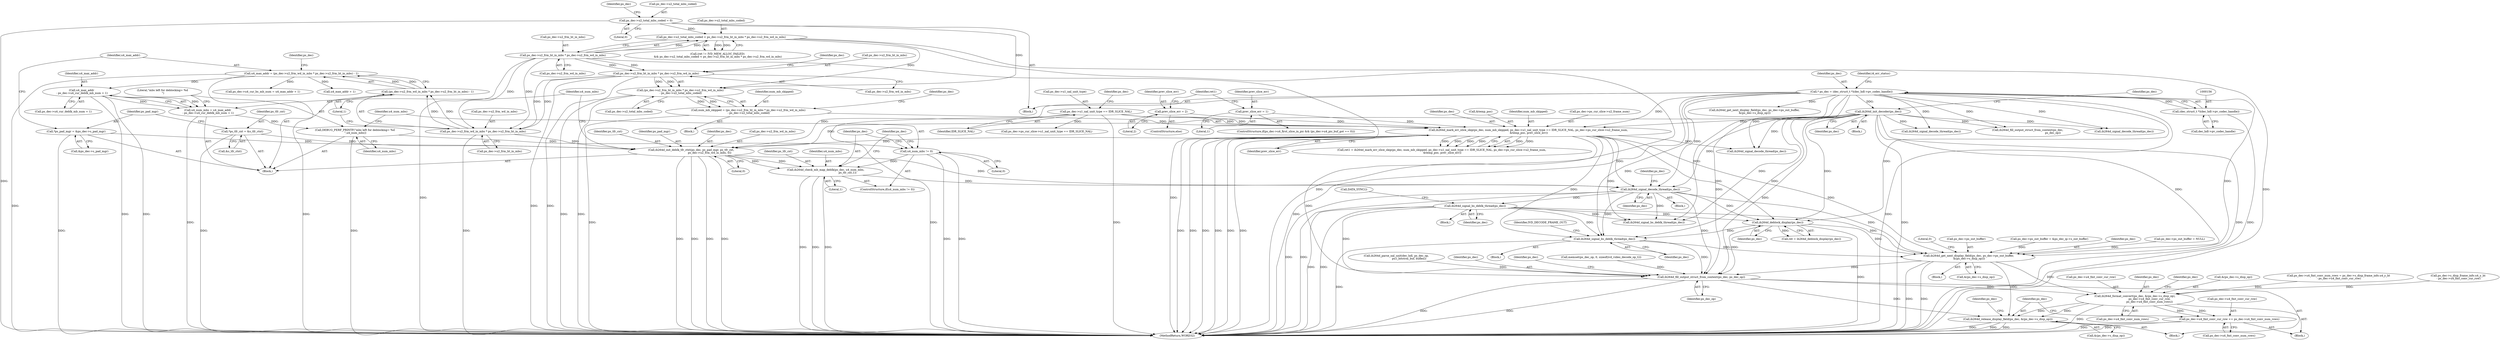 digraph "0_Android_7554755536019e439433c515eeb44e701fb3bfb2@API" {
"1001980" [label="(Call,ih264d_signal_bs_deblk_thread(ps_dec))"];
"1000896" [label="(Call,ih264d_init_decoder(ps_dec))"];
"1000153" [label="(Call,* ps_dec = (dec_struct_t *)(dec_hdl->pv_codec_handle))"];
"1000155" [label="(Call,(dec_struct_t *)(dec_hdl->pv_codec_handle))"];
"1001858" [label="(Call,ih264d_deblock_display(ps_dec))"];
"1001694" [label="(Call,ih264d_signal_decode_thread(ps_dec))"];
"1001684" [label="(Call,ih264d_check_mb_map_deblk(ps_dec, u4_num_mbs,\n                                                   ps_tfr_cxt,1))"];
"1001660" [label="(Call,ih264d_init_deblk_tfr_ctxt(ps_dec, ps_pad_mgr, ps_tfr_cxt,\n                                           ps_dec->u2_frm_wd_in_mbs, 0))"];
"1001523" [label="(Call,ih264d_mark_err_slice_skip(ps_dec, num_mb_skipped, ps_dec->u1_nal_unit_type == IDR_SLICE_NAL, ps_dec->ps_cur_slice->u2_frame_num,\n &temp_poc, prev_slice_err))"];
"1001491" [label="(Call,num_mb_skipped = (ps_dec->u2_frm_ht_in_mbs * ps_dec->u2_frm_wd_in_mbs)\n - ps_dec->u2_total_mbs_coded)"];
"1001493" [label="(Call,(ps_dec->u2_frm_ht_in_mbs * ps_dec->u2_frm_wd_in_mbs)\n - ps_dec->u2_total_mbs_coded)"];
"1001494" [label="(Call,ps_dec->u2_frm_ht_in_mbs * ps_dec->u2_frm_wd_in_mbs)"];
"1001479" [label="(Call,ps_dec->u2_frm_ht_in_mbs * ps_dec->u2_frm_wd_in_mbs)"];
"1001475" [label="(Call,ps_dec->u2_total_mbs_coded < ps_dec->u2_frm_ht_in_mbs * ps_dec->u2_frm_wd_in_mbs)"];
"1000908" [label="(Call,ps_dec->u2_total_mbs_coded = 0)"];
"1001526" [label="(Call,ps_dec->u1_nal_unit_type == IDR_SLICE_NAL)"];
"1001518" [label="(Call,prev_slice_err = 2)"];
"1001514" [label="(Call,prev_slice_err = 1)"];
"1001636" [label="(Call,*ps_pad_mgr = &ps_dec->s_pad_mgr)"];
"1001631" [label="(Call,*ps_tfr_cxt = &s_tfr_ctxt)"];
"1001645" [label="(Call,ps_dec->u2_frm_wd_in_mbs * ps_dec->u2_frm_ht_in_mbs)"];
"1001681" [label="(Call,u4_num_mbs != 0)"];
"1001677" [label="(Call,DEBUG_PERF_PRINTF(\"mbs left for deblocking= %d \n\",u4_num_mbs))"];
"1001668" [label="(Call,u4_num_mbs = u4_max_addr\n - ps_dec->u4_cur_deblk_mb_num + 1)"];
"1001670" [label="(Call,u4_max_addr\n - ps_dec->u4_cur_deblk_mb_num + 1)"];
"1001642" [label="(Call,u4_max_addr = (ps_dec->u2_frm_wd_in_mbs * ps_dec->u2_frm_ht_in_mbs) - 1)"];
"1001644" [label="(Call,(ps_dec->u2_frm_wd_in_mbs * ps_dec->u2_frm_ht_in_mbs) - 1)"];
"1001703" [label="(Call,ih264d_signal_bs_deblk_thread(ps_dec))"];
"1001994" [label="(Call,ih264d_get_next_display_field(ps_dec, ps_dec->ps_out_buffer,\n &(ps_dec->s_disp_op)))"];
"1002022" [label="(Call,ih264d_fill_output_struct_from_context(ps_dec, ps_dec_op))"];
"1002053" [label="(Call,ih264d_format_convert(ps_dec, &(ps_dec->s_disp_op),\n                                  ps_dec->u4_fmt_conv_cur_row,\n                                  ps_dec->u4_fmt_conv_num_rows))"];
"1002065" [label="(Call,ps_dec->u4_fmt_conv_cur_row += ps_dec->u4_fmt_conv_num_rows)"];
"1002072" [label="(Call,ih264d_release_display_field(ps_dec, &(ps_dec->s_disp_op)))"];
"1001681" [label="(Call,u4_num_mbs != 0)"];
"1001993" [label="(Block,)"];
"1001471" [label="(Call,(ret != IVD_MEM_ALLOC_FAILED)\n && ps_dec->u2_total_mbs_coded < ps_dec->u2_frm_ht_in_mbs * ps_dec->u2_frm_wd_in_mbs)"];
"1001652" [label="(Literal,1)"];
"1001981" [label="(Identifier,ps_dec)"];
"1001858" [label="(Call,ih264d_deblock_display(ps_dec))"];
"1002069" [label="(Call,ps_dec->u4_fmt_conv_num_rows)"];
"1002073" [label="(Identifier,ps_dec)"];
"1000157" [label="(Call,dec_hdl->pv_codec_handle)"];
"1001502" [label="(Identifier,ps_dec)"];
"1001286" [label="(Call,ih264d_parse_nal_unit(dec_hdl, ps_dec_op,\n                              pu1_bitstrm_buf, buflen))"];
"1001663" [label="(Identifier,ps_tfr_cxt)"];
"1001886" [label="(Call,ps_dec->ps_cur_slice->u1_nal_unit_type == IDR_SLICE_NAL)"];
"1001683" [label="(Literal,0)"];
"1001685" [label="(Identifier,ps_dec)"];
"1001538" [label="(Identifier,prev_slice_err)"];
"1001491" [label="(Call,num_mb_skipped = (ps_dec->u2_frm_ht_in_mbs * ps_dec->u2_frm_wd_in_mbs)\n - ps_dec->u2_total_mbs_coded)"];
"1001662" [label="(Identifier,ps_pad_mgr)"];
"1002022" [label="(Call,ih264d_fill_output_struct_from_context(ps_dec, ps_dec_op))"];
"1001514" [label="(Call,prev_slice_err = 1)"];
"1001980" [label="(Call,ih264d_signal_bs_deblk_thread(ps_dec))"];
"1002074" [label="(Call,&(ps_dec->s_disp_op))"];
"1001637" [label="(Identifier,ps_pad_mgr)"];
"1001520" [label="(Literal,2)"];
"1000713" [label="(Call,ih264d_get_next_display_field(ps_dec, ps_dec->ps_out_buffer,\n &(ps_dec->s_disp_op)))"];
"1001492" [label="(Identifier,num_mb_skipped)"];
"1001670" [label="(Call,u4_max_addr\n - ps_dec->u4_cur_deblk_mb_num + 1)"];
"1001571" [label="(Call,ih264d_signal_decode_thread(ps_dec))"];
"1001677" [label="(Call,DEBUG_PERF_PRINTF(\"mbs left for deblocking= %d \n\",u4_num_mbs))"];
"1001521" [label="(Call,ret1 = ih264d_mark_err_slice_skip(ps_dec, num_mb_skipped, ps_dec->u1_nal_unit_type == IDR_SLICE_NAL, ps_dec->ps_cur_slice->u2_frame_num,\n &temp_poc, prev_slice_err))"];
"1001687" [label="(Identifier,ps_tfr_cxt)"];
"1001680" [label="(ControlStructure,if(u4_num_mbs != 0))"];
"1001398" [label="(Call,ih264d_signal_decode_thread(ps_dec))"];
"1001480" [label="(Call,ps_dec->u2_frm_ht_in_mbs)"];
"1000155" [label="(Call,(dec_struct_t *)(dec_hdl->pv_codec_handle))"];
"1001979" [label="(Block,)"];
"1001856" [label="(Call,ret = ih264d_deblock_display(ps_dec))"];
"1001248" [label="(Call,ih264d_fill_output_struct_from_context(ps_dec,\n                                                           ps_dec_op))"];
"1001653" [label="(Call,ps_dec->u4_cur_bs_mb_num = u4_max_addr + 1)"];
"1001524" [label="(Identifier,ps_dec)"];
"1001695" [label="(Identifier,ps_dec)"];
"1001495" [label="(Call,ps_dec->u2_frm_ht_in_mbs)"];
"1001671" [label="(Identifier,u4_max_addr)"];
"1001643" [label="(Identifier,u4_max_addr)"];
"1002067" [label="(Identifier,ps_dec)"];
"1001501" [label="(Call,ps_dec->u2_total_mbs_coded)"];
"1001632" [label="(Identifier,ps_tfr_cxt)"];
"1002062" [label="(Call,ps_dec->u4_fmt_conv_num_rows)"];
"1001684" [label="(Call,ih264d_check_mb_map_deblk(ps_dec, u4_num_mbs,\n                                                   ps_tfr_cxt,1))"];
"1001645" [label="(Call,ps_dec->u2_frm_wd_in_mbs * ps_dec->u2_frm_ht_in_mbs)"];
"1002005" [label="(Literal,0)"];
"1001523" [label="(Call,ih264d_mark_err_slice_skip(ps_dec, num_mb_skipped, ps_dec->u1_nal_unit_type == IDR_SLICE_NAL, ps_dec->ps_cur_slice->u2_frame_num,\n &temp_poc, prev_slice_err))"];
"1001498" [label="(Call,ps_dec->u2_frm_wd_in_mbs)"];
"1001494" [label="(Call,ps_dec->u2_frm_ht_in_mbs * ps_dec->u2_frm_wd_in_mbs)"];
"1001694" [label="(Call,ih264d_signal_decode_thread(ps_dec))"];
"1001672" [label="(Call,ps_dec->u4_cur_deblk_mb_num + 1)"];
"1001667" [label="(Literal,0)"];
"1000153" [label="(Call,* ps_dec = (dec_struct_t *)(dec_hdl->pv_codec_handle))"];
"1001702" [label="(Block,)"];
"1000908" [label="(Call,ps_dec->u2_total_mbs_coded = 0)"];
"1000915" [label="(Identifier,ps_dec)"];
"1000896" [label="(Call,ih264d_init_decoder(ps_dec))"];
"1001686" [label="(Identifier,u4_num_mbs)"];
"1001660" [label="(Call,ih264d_init_deblk_tfr_ctxt(ps_dec, ps_pad_mgr, ps_tfr_cxt,\n                                           ps_dec->u2_frm_wd_in_mbs, 0))"];
"1001517" [label="(ControlStructure,else)"];
"1001486" [label="(Block,)"];
"1001476" [label="(Call,ps_dec->u2_total_mbs_coded)"];
"1000154" [label="(Identifier,ps_dec)"];
"1000900" [label="(Identifier,ps_dec)"];
"1001519" [label="(Identifier,prev_slice_err)"];
"1002023" [label="(Identifier,ps_dec)"];
"1001642" [label="(Call,u4_max_addr = (ps_dec->u2_frm_wd_in_mbs * ps_dec->u2_frm_ht_in_mbs) - 1)"];
"1002024" [label="(Identifier,ps_dec_op)"];
"1001475" [label="(Call,ps_dec->u2_total_mbs_coded < ps_dec->u2_frm_ht_in_mbs * ps_dec->u2_frm_wd_in_mbs)"];
"1001644" [label="(Call,(ps_dec->u2_frm_wd_in_mbs * ps_dec->u2_frm_ht_in_mbs) - 1)"];
"1000151" [label="(Block,)"];
"1001859" [label="(Identifier,ps_dec)"];
"1001699" [label="(Identifier,ps_dec)"];
"1001705" [label="(Call,DATA_SYNC())"];
"1001518" [label="(Call,prev_slice_err = 2)"];
"1001633" [label="(Call,&s_tfr_ctxt)"];
"1002066" [label="(Call,ps_dec->u4_fmt_conv_cur_row)"];
"1001526" [label="(Call,ps_dec->u1_nal_unit_type == IDR_SLICE_NAL)"];
"1001661" [label="(Identifier,ps_dec)"];
"1001516" [label="(Literal,1)"];
"1001704" [label="(Identifier,ps_dec)"];
"1002072" [label="(Call,ih264d_release_display_field(ps_dec, &(ps_dec->s_disp_op)))"];
"1002055" [label="(Call,&(ps_dec->s_disp_op))"];
"1001533" [label="(Identifier,ps_dec)"];
"1002028" [label="(Identifier,ps_dec)"];
"1001657" [label="(Call,u4_max_addr + 1)"];
"1001994" [label="(Call,ih264d_get_next_display_field(ps_dec, ps_dec->ps_out_buffer,\n &(ps_dec->s_disp_op)))"];
"1001703" [label="(Call,ih264d_signal_bs_deblk_thread(ps_dec))"];
"1001688" [label="(Literal,1)"];
"1002082" [label="(Identifier,ps_dec)"];
"1001507" [label="(Identifier,ps_dec)"];
"1001679" [label="(Identifier,u4_num_mbs)"];
"1001646" [label="(Call,ps_dec->u2_frm_wd_in_mbs)"];
"1002040" [label="(Call,ps_dec->u4_fmt_conv_num_rows = ps_dec->s_disp_frame_info.u4_y_ht\n - ps_dec->u4_fmt_conv_cur_row)"];
"1001527" [label="(Call,ps_dec->u1_nal_unit_type)"];
"1001493" [label="(Call,(ps_dec->u2_frm_ht_in_mbs * ps_dec->u2_frm_wd_in_mbs)\n - ps_dec->u2_total_mbs_coded)"];
"1001986" [label="(Identifier,IVD_DECODE_FRAME_OUT)"];
"1001678" [label="(Literal,\"mbs left for deblocking= %d \n\")"];
"1001631" [label="(Call,*ps_tfr_cxt = &s_tfr_ctxt)"];
"1001802" [label="(Call,ih264d_signal_bs_deblk_thread(ps_dec))"];
"1001536" [label="(Call,&temp_poc)"];
"1001664" [label="(Call,ps_dec->u2_frm_wd_in_mbs)"];
"1000912" [label="(Literal,0)"];
"1001996" [label="(Call,ps_dec->ps_out_buffer)"];
"1002065" [label="(Call,ps_dec->u4_fmt_conv_cur_row += ps_dec->u4_fmt_conv_num_rows)"];
"1002044" [label="(Call,ps_dec->s_disp_frame_info.u4_y_ht\n - ps_dec->u4_fmt_conv_cur_row)"];
"1001668" [label="(Call,u4_num_mbs = u4_max_addr\n - ps_dec->u4_cur_deblk_mb_num + 1)"];
"1002142" [label="(MethodReturn,WORD32)"];
"1000324" [label="(Call,ps_dec->ps_out_buffer = &ps_dec_ip->s_out_buffer)"];
"1001636" [label="(Call,*ps_pad_mgr = &ps_dec->s_pad_mgr)"];
"1001515" [label="(Identifier,prev_slice_err)"];
"1001999" [label="(Call,&(ps_dec->s_disp_op))"];
"1000162" [label="(Identifier,i4_err_status)"];
"1001479" [label="(Call,ps_dec->u2_frm_ht_in_mbs * ps_dec->u2_frm_wd_in_mbs)"];
"1001522" [label="(Identifier,ret1)"];
"1001184" [label="(Call,ih264d_signal_decode_thread(ps_dec))"];
"1000897" [label="(Identifier,ps_dec)"];
"1001995" [label="(Identifier,ps_dec)"];
"1001982" [label="(Block,)"];
"1001638" [label="(Call,&ps_dec->s_pad_mgr)"];
"1001669" [label="(Identifier,u4_num_mbs)"];
"1000227" [label="(Call,memset(ps_dec_op, 0, sizeof(ivd_video_decode_op_t)))"];
"1001525" [label="(Identifier,num_mb_skipped)"];
"1001531" [label="(Call,ps_dec->ps_cur_slice->u2_frame_num)"];
"1001655" [label="(Identifier,ps_dec)"];
"1001483" [label="(Call,ps_dec->u2_frm_wd_in_mbs)"];
"1001649" [label="(Call,ps_dec->u2_frm_ht_in_mbs)"];
"1001626" [label="(Block,)"];
"1001530" [label="(Identifier,IDR_SLICE_NAL)"];
"1001682" [label="(Identifier,u4_num_mbs)"];
"1000909" [label="(Call,ps_dec->u2_total_mbs_coded)"];
"1002053" [label="(Call,ih264d_format_convert(ps_dec, &(ps_dec->s_disp_op),\n                                  ps_dec->u4_fmt_conv_cur_row,\n                                  ps_dec->u4_fmt_conv_num_rows))"];
"1002059" [label="(Call,ps_dec->u4_fmt_conv_cur_row)"];
"1002039" [label="(Block,)"];
"1001504" [label="(ControlStructure,if(ps_dec->u4_first_slice_in_pic && (ps_dec->u4_pic_buf_got == 0)))"];
"1001691" [label="(Identifier,ps_dec)"];
"1002054" [label="(Identifier,ps_dec)"];
"1000895" [label="(Block,)"];
"1000311" [label="(Call,ps_dec->ps_out_buffer = NULL)"];
"1001598" [label="(Block,)"];
"1001980" -> "1001979"  [label="AST: "];
"1001980" -> "1001981"  [label="CFG: "];
"1001981" -> "1001980"  [label="AST: "];
"1001986" -> "1001980"  [label="CFG: "];
"1001980" -> "1002142"  [label="DDG: "];
"1000896" -> "1001980"  [label="DDG: "];
"1001858" -> "1001980"  [label="DDG: "];
"1001694" -> "1001980"  [label="DDG: "];
"1001523" -> "1001980"  [label="DDG: "];
"1000153" -> "1001980"  [label="DDG: "];
"1001703" -> "1001980"  [label="DDG: "];
"1001980" -> "1001994"  [label="DDG: "];
"1001980" -> "1002022"  [label="DDG: "];
"1000896" -> "1000895"  [label="AST: "];
"1000896" -> "1000897"  [label="CFG: "];
"1000897" -> "1000896"  [label="AST: "];
"1000900" -> "1000896"  [label="CFG: "];
"1000896" -> "1002142"  [label="DDG: "];
"1000896" -> "1002142"  [label="DDG: "];
"1000153" -> "1000896"  [label="DDG: "];
"1000896" -> "1001184"  [label="DDG: "];
"1000896" -> "1001248"  [label="DDG: "];
"1000896" -> "1001398"  [label="DDG: "];
"1000896" -> "1001523"  [label="DDG: "];
"1000896" -> "1001571"  [label="DDG: "];
"1000896" -> "1001660"  [label="DDG: "];
"1000896" -> "1001694"  [label="DDG: "];
"1000896" -> "1001802"  [label="DDG: "];
"1000896" -> "1001858"  [label="DDG: "];
"1000896" -> "1001994"  [label="DDG: "];
"1000896" -> "1002022"  [label="DDG: "];
"1000153" -> "1000151"  [label="AST: "];
"1000153" -> "1000155"  [label="CFG: "];
"1000154" -> "1000153"  [label="AST: "];
"1000155" -> "1000153"  [label="AST: "];
"1000162" -> "1000153"  [label="CFG: "];
"1000153" -> "1002142"  [label="DDG: "];
"1000153" -> "1002142"  [label="DDG: "];
"1000155" -> "1000153"  [label="DDG: "];
"1000153" -> "1000713"  [label="DDG: "];
"1000153" -> "1001184"  [label="DDG: "];
"1000153" -> "1001248"  [label="DDG: "];
"1000153" -> "1001398"  [label="DDG: "];
"1000153" -> "1001523"  [label="DDG: "];
"1000153" -> "1001571"  [label="DDG: "];
"1000153" -> "1001660"  [label="DDG: "];
"1000153" -> "1001694"  [label="DDG: "];
"1000153" -> "1001802"  [label="DDG: "];
"1000153" -> "1001858"  [label="DDG: "];
"1000153" -> "1001994"  [label="DDG: "];
"1000153" -> "1002022"  [label="DDG: "];
"1000155" -> "1000157"  [label="CFG: "];
"1000156" -> "1000155"  [label="AST: "];
"1000157" -> "1000155"  [label="AST: "];
"1000155" -> "1002142"  [label="DDG: "];
"1001858" -> "1001856"  [label="AST: "];
"1001858" -> "1001859"  [label="CFG: "];
"1001859" -> "1001858"  [label="AST: "];
"1001856" -> "1001858"  [label="CFG: "];
"1001858" -> "1002142"  [label="DDG: "];
"1001858" -> "1001856"  [label="DDG: "];
"1001694" -> "1001858"  [label="DDG: "];
"1001523" -> "1001858"  [label="DDG: "];
"1001703" -> "1001858"  [label="DDG: "];
"1001858" -> "1001994"  [label="DDG: "];
"1001858" -> "1002022"  [label="DDG: "];
"1001694" -> "1001598"  [label="AST: "];
"1001694" -> "1001695"  [label="CFG: "];
"1001695" -> "1001694"  [label="AST: "];
"1001699" -> "1001694"  [label="CFG: "];
"1001694" -> "1002142"  [label="DDG: "];
"1001694" -> "1002142"  [label="DDG: "];
"1001684" -> "1001694"  [label="DDG: "];
"1001523" -> "1001694"  [label="DDG: "];
"1001660" -> "1001694"  [label="DDG: "];
"1001694" -> "1001703"  [label="DDG: "];
"1001694" -> "1001802"  [label="DDG: "];
"1001694" -> "1001994"  [label="DDG: "];
"1001694" -> "1002022"  [label="DDG: "];
"1001684" -> "1001680"  [label="AST: "];
"1001684" -> "1001688"  [label="CFG: "];
"1001685" -> "1001684"  [label="AST: "];
"1001686" -> "1001684"  [label="AST: "];
"1001687" -> "1001684"  [label="AST: "];
"1001688" -> "1001684"  [label="AST: "];
"1001691" -> "1001684"  [label="CFG: "];
"1001684" -> "1002142"  [label="DDG: "];
"1001684" -> "1002142"  [label="DDG: "];
"1001684" -> "1002142"  [label="DDG: "];
"1001660" -> "1001684"  [label="DDG: "];
"1001660" -> "1001684"  [label="DDG: "];
"1001681" -> "1001684"  [label="DDG: "];
"1001660" -> "1001626"  [label="AST: "];
"1001660" -> "1001667"  [label="CFG: "];
"1001661" -> "1001660"  [label="AST: "];
"1001662" -> "1001660"  [label="AST: "];
"1001663" -> "1001660"  [label="AST: "];
"1001664" -> "1001660"  [label="AST: "];
"1001667" -> "1001660"  [label="AST: "];
"1001669" -> "1001660"  [label="CFG: "];
"1001660" -> "1002142"  [label="DDG: "];
"1001660" -> "1002142"  [label="DDG: "];
"1001660" -> "1002142"  [label="DDG: "];
"1001660" -> "1002142"  [label="DDG: "];
"1001523" -> "1001660"  [label="DDG: "];
"1001636" -> "1001660"  [label="DDG: "];
"1001631" -> "1001660"  [label="DDG: "];
"1001645" -> "1001660"  [label="DDG: "];
"1001523" -> "1001521"  [label="AST: "];
"1001523" -> "1001538"  [label="CFG: "];
"1001524" -> "1001523"  [label="AST: "];
"1001525" -> "1001523"  [label="AST: "];
"1001526" -> "1001523"  [label="AST: "];
"1001531" -> "1001523"  [label="AST: "];
"1001536" -> "1001523"  [label="AST: "];
"1001538" -> "1001523"  [label="AST: "];
"1001521" -> "1001523"  [label="CFG: "];
"1001523" -> "1002142"  [label="DDG: "];
"1001523" -> "1002142"  [label="DDG: "];
"1001523" -> "1002142"  [label="DDG: "];
"1001523" -> "1002142"  [label="DDG: "];
"1001523" -> "1002142"  [label="DDG: "];
"1001523" -> "1002142"  [label="DDG: "];
"1001523" -> "1001521"  [label="DDG: "];
"1001523" -> "1001521"  [label="DDG: "];
"1001523" -> "1001521"  [label="DDG: "];
"1001523" -> "1001521"  [label="DDG: "];
"1001523" -> "1001521"  [label="DDG: "];
"1001523" -> "1001521"  [label="DDG: "];
"1001491" -> "1001523"  [label="DDG: "];
"1001526" -> "1001523"  [label="DDG: "];
"1001526" -> "1001523"  [label="DDG: "];
"1001518" -> "1001523"  [label="DDG: "];
"1001514" -> "1001523"  [label="DDG: "];
"1001523" -> "1001571"  [label="DDG: "];
"1001523" -> "1001802"  [label="DDG: "];
"1001523" -> "1001994"  [label="DDG: "];
"1001523" -> "1002022"  [label="DDG: "];
"1001491" -> "1001486"  [label="AST: "];
"1001491" -> "1001493"  [label="CFG: "];
"1001492" -> "1001491"  [label="AST: "];
"1001493" -> "1001491"  [label="AST: "];
"1001507" -> "1001491"  [label="CFG: "];
"1001491" -> "1002142"  [label="DDG: "];
"1001493" -> "1001491"  [label="DDG: "];
"1001493" -> "1001491"  [label="DDG: "];
"1001493" -> "1001501"  [label="CFG: "];
"1001494" -> "1001493"  [label="AST: "];
"1001501" -> "1001493"  [label="AST: "];
"1001493" -> "1002142"  [label="DDG: "];
"1001493" -> "1002142"  [label="DDG: "];
"1001494" -> "1001493"  [label="DDG: "];
"1001494" -> "1001493"  [label="DDG: "];
"1001475" -> "1001493"  [label="DDG: "];
"1000908" -> "1001493"  [label="DDG: "];
"1001494" -> "1001498"  [label="CFG: "];
"1001495" -> "1001494"  [label="AST: "];
"1001498" -> "1001494"  [label="AST: "];
"1001502" -> "1001494"  [label="CFG: "];
"1001494" -> "1002142"  [label="DDG: "];
"1001494" -> "1002142"  [label="DDG: "];
"1001479" -> "1001494"  [label="DDG: "];
"1001479" -> "1001494"  [label="DDG: "];
"1001494" -> "1001645"  [label="DDG: "];
"1001494" -> "1001645"  [label="DDG: "];
"1001479" -> "1001475"  [label="AST: "];
"1001479" -> "1001483"  [label="CFG: "];
"1001480" -> "1001479"  [label="AST: "];
"1001483" -> "1001479"  [label="AST: "];
"1001475" -> "1001479"  [label="CFG: "];
"1001479" -> "1002142"  [label="DDG: "];
"1001479" -> "1002142"  [label="DDG: "];
"1001479" -> "1001475"  [label="DDG: "];
"1001479" -> "1001475"  [label="DDG: "];
"1001479" -> "1001645"  [label="DDG: "];
"1001479" -> "1001645"  [label="DDG: "];
"1001475" -> "1001471"  [label="AST: "];
"1001476" -> "1001475"  [label="AST: "];
"1001471" -> "1001475"  [label="CFG: "];
"1001475" -> "1002142"  [label="DDG: "];
"1001475" -> "1002142"  [label="DDG: "];
"1001475" -> "1001471"  [label="DDG: "];
"1001475" -> "1001471"  [label="DDG: "];
"1000908" -> "1001475"  [label="DDG: "];
"1000908" -> "1000151"  [label="AST: "];
"1000908" -> "1000912"  [label="CFG: "];
"1000909" -> "1000908"  [label="AST: "];
"1000912" -> "1000908"  [label="AST: "];
"1000915" -> "1000908"  [label="CFG: "];
"1000908" -> "1002142"  [label="DDG: "];
"1001526" -> "1001530"  [label="CFG: "];
"1001527" -> "1001526"  [label="AST: "];
"1001530" -> "1001526"  [label="AST: "];
"1001533" -> "1001526"  [label="CFG: "];
"1001526" -> "1002142"  [label="DDG: "];
"1001526" -> "1002142"  [label="DDG: "];
"1001526" -> "1001886"  [label="DDG: "];
"1001518" -> "1001517"  [label="AST: "];
"1001518" -> "1001520"  [label="CFG: "];
"1001519" -> "1001518"  [label="AST: "];
"1001520" -> "1001518"  [label="AST: "];
"1001522" -> "1001518"  [label="CFG: "];
"1001514" -> "1001504"  [label="AST: "];
"1001514" -> "1001516"  [label="CFG: "];
"1001515" -> "1001514"  [label="AST: "];
"1001516" -> "1001514"  [label="AST: "];
"1001522" -> "1001514"  [label="CFG: "];
"1001636" -> "1001626"  [label="AST: "];
"1001636" -> "1001638"  [label="CFG: "];
"1001637" -> "1001636"  [label="AST: "];
"1001638" -> "1001636"  [label="AST: "];
"1001643" -> "1001636"  [label="CFG: "];
"1001636" -> "1002142"  [label="DDG: "];
"1001631" -> "1001626"  [label="AST: "];
"1001631" -> "1001633"  [label="CFG: "];
"1001632" -> "1001631"  [label="AST: "];
"1001633" -> "1001631"  [label="AST: "];
"1001637" -> "1001631"  [label="CFG: "];
"1001631" -> "1002142"  [label="DDG: "];
"1001645" -> "1001644"  [label="AST: "];
"1001645" -> "1001649"  [label="CFG: "];
"1001646" -> "1001645"  [label="AST: "];
"1001649" -> "1001645"  [label="AST: "];
"1001652" -> "1001645"  [label="CFG: "];
"1001645" -> "1002142"  [label="DDG: "];
"1001645" -> "1001644"  [label="DDG: "];
"1001645" -> "1001644"  [label="DDG: "];
"1001681" -> "1001680"  [label="AST: "];
"1001681" -> "1001683"  [label="CFG: "];
"1001682" -> "1001681"  [label="AST: "];
"1001683" -> "1001681"  [label="AST: "];
"1001685" -> "1001681"  [label="CFG: "];
"1001691" -> "1001681"  [label="CFG: "];
"1001681" -> "1002142"  [label="DDG: "];
"1001681" -> "1002142"  [label="DDG: "];
"1001677" -> "1001681"  [label="DDG: "];
"1001677" -> "1001626"  [label="AST: "];
"1001677" -> "1001679"  [label="CFG: "];
"1001678" -> "1001677"  [label="AST: "];
"1001679" -> "1001677"  [label="AST: "];
"1001682" -> "1001677"  [label="CFG: "];
"1001677" -> "1002142"  [label="DDG: "];
"1001668" -> "1001677"  [label="DDG: "];
"1001668" -> "1001626"  [label="AST: "];
"1001668" -> "1001670"  [label="CFG: "];
"1001669" -> "1001668"  [label="AST: "];
"1001670" -> "1001668"  [label="AST: "];
"1001678" -> "1001668"  [label="CFG: "];
"1001668" -> "1002142"  [label="DDG: "];
"1001670" -> "1001668"  [label="DDG: "];
"1001670" -> "1001668"  [label="DDG: "];
"1001670" -> "1001672"  [label="CFG: "];
"1001671" -> "1001670"  [label="AST: "];
"1001672" -> "1001670"  [label="AST: "];
"1001670" -> "1002142"  [label="DDG: "];
"1001670" -> "1002142"  [label="DDG: "];
"1001642" -> "1001670"  [label="DDG: "];
"1001642" -> "1001626"  [label="AST: "];
"1001642" -> "1001644"  [label="CFG: "];
"1001643" -> "1001642"  [label="AST: "];
"1001644" -> "1001642"  [label="AST: "];
"1001655" -> "1001642"  [label="CFG: "];
"1001642" -> "1002142"  [label="DDG: "];
"1001644" -> "1001642"  [label="DDG: "];
"1001644" -> "1001642"  [label="DDG: "];
"1001642" -> "1001653"  [label="DDG: "];
"1001642" -> "1001657"  [label="DDG: "];
"1001644" -> "1001652"  [label="CFG: "];
"1001652" -> "1001644"  [label="AST: "];
"1001644" -> "1002142"  [label="DDG: "];
"1001703" -> "1001702"  [label="AST: "];
"1001703" -> "1001704"  [label="CFG: "];
"1001704" -> "1001703"  [label="AST: "];
"1001705" -> "1001703"  [label="CFG: "];
"1001703" -> "1002142"  [label="DDG: "];
"1001703" -> "1002142"  [label="DDG: "];
"1001703" -> "1001802"  [label="DDG: "];
"1001703" -> "1001994"  [label="DDG: "];
"1001703" -> "1002022"  [label="DDG: "];
"1001994" -> "1001993"  [label="AST: "];
"1001994" -> "1001999"  [label="CFG: "];
"1001995" -> "1001994"  [label="AST: "];
"1001996" -> "1001994"  [label="AST: "];
"1001999" -> "1001994"  [label="AST: "];
"1002005" -> "1001994"  [label="CFG: "];
"1001994" -> "1002142"  [label="DDG: "];
"1001994" -> "1002142"  [label="DDG: "];
"1000311" -> "1001994"  [label="DDG: "];
"1000324" -> "1001994"  [label="DDG: "];
"1001994" -> "1002022"  [label="DDG: "];
"1001994" -> "1002053"  [label="DDG: "];
"1001994" -> "1002072"  [label="DDG: "];
"1002022" -> "1001982"  [label="AST: "];
"1002022" -> "1002024"  [label="CFG: "];
"1002023" -> "1002022"  [label="AST: "];
"1002024" -> "1002022"  [label="AST: "];
"1002028" -> "1002022"  [label="CFG: "];
"1002022" -> "1002142"  [label="DDG: "];
"1002022" -> "1002142"  [label="DDG: "];
"1001286" -> "1002022"  [label="DDG: "];
"1000227" -> "1002022"  [label="DDG: "];
"1002022" -> "1002053"  [label="DDG: "];
"1002022" -> "1002072"  [label="DDG: "];
"1002053" -> "1002039"  [label="AST: "];
"1002053" -> "1002062"  [label="CFG: "];
"1002054" -> "1002053"  [label="AST: "];
"1002055" -> "1002053"  [label="AST: "];
"1002059" -> "1002053"  [label="AST: "];
"1002062" -> "1002053"  [label="AST: "];
"1002067" -> "1002053"  [label="CFG: "];
"1002053" -> "1002142"  [label="DDG: "];
"1002044" -> "1002053"  [label="DDG: "];
"1002040" -> "1002053"  [label="DDG: "];
"1002053" -> "1002065"  [label="DDG: "];
"1002053" -> "1002065"  [label="DDG: "];
"1002053" -> "1002072"  [label="DDG: "];
"1002053" -> "1002072"  [label="DDG: "];
"1002065" -> "1002039"  [label="AST: "];
"1002065" -> "1002069"  [label="CFG: "];
"1002066" -> "1002065"  [label="AST: "];
"1002069" -> "1002065"  [label="AST: "];
"1002073" -> "1002065"  [label="CFG: "];
"1002065" -> "1002142"  [label="DDG: "];
"1002065" -> "1002142"  [label="DDG: "];
"1002072" -> "1001982"  [label="AST: "];
"1002072" -> "1002074"  [label="CFG: "];
"1002073" -> "1002072"  [label="AST: "];
"1002074" -> "1002072"  [label="AST: "];
"1002082" -> "1002072"  [label="CFG: "];
"1002072" -> "1002142"  [label="DDG: "];
"1002072" -> "1002142"  [label="DDG: "];
"1002072" -> "1002142"  [label="DDG: "];
}
